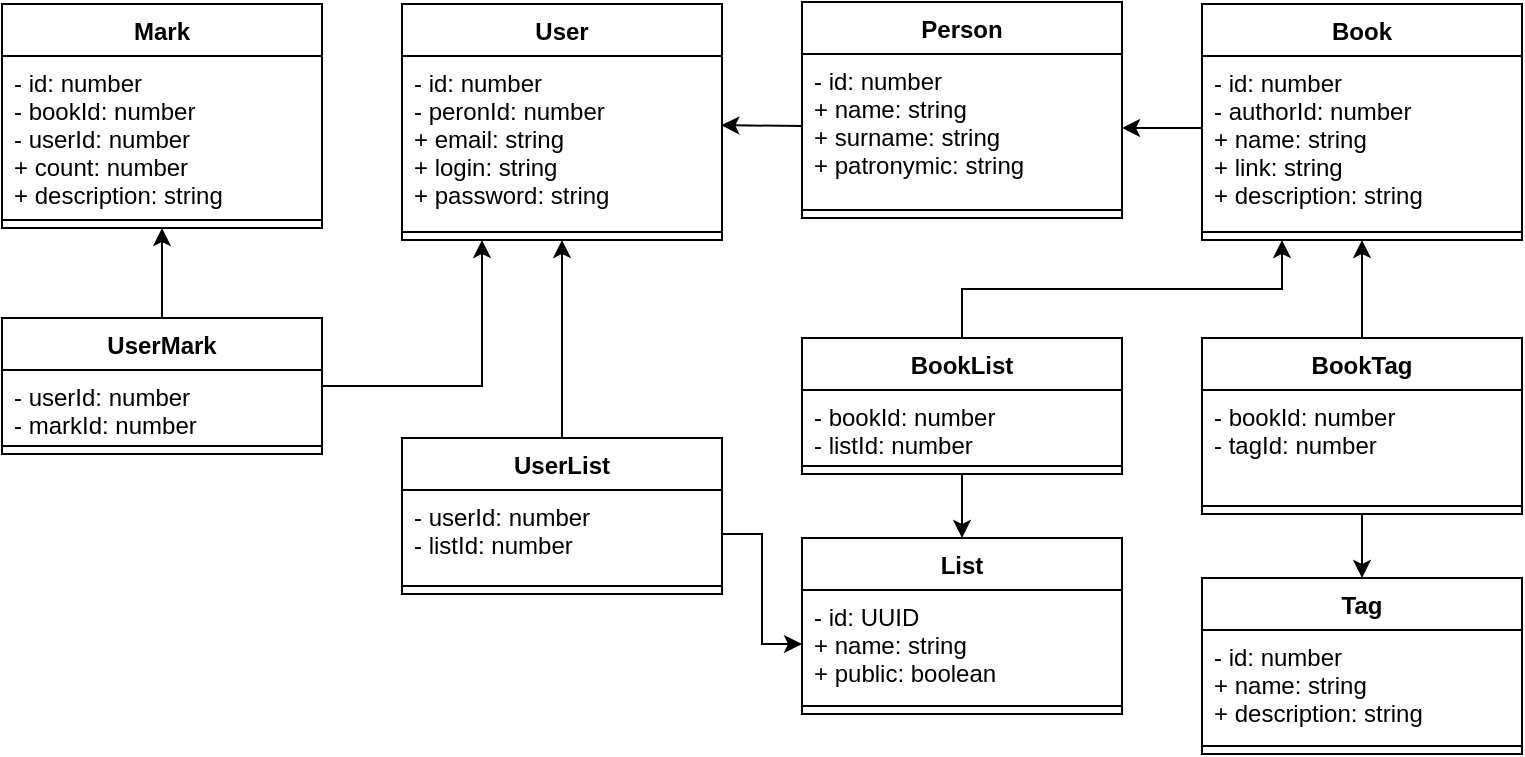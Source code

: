 <mxfile version="14.1.8" type="device"><diagram id="aSdYf6prPh5pmuAx1HA3" name="Страница 1"><mxGraphModel dx="1038" dy="607" grid="1" gridSize="10" guides="1" tooltips="1" connect="1" arrows="1" fold="1" page="1" pageScale="1" pageWidth="827" pageHeight="1169" math="0" shadow="0"><root><mxCell id="0"/><mxCell id="1" parent="0"/><mxCell id="lPi06wtWU1ARIutCt8VS-1" value="User" style="swimlane;fontStyle=1;align=center;verticalAlign=top;childLayout=stackLayout;horizontal=1;startSize=26;horizontalStack=0;resizeParent=1;resizeParentMax=0;resizeLast=0;collapsible=1;marginBottom=0;" parent="1" vertex="1"><mxGeometry x="240" y="43" width="160" height="118" as="geometry"/></mxCell><mxCell id="lPi06wtWU1ARIutCt8VS-2" value="- id: number&#10;- peronId: number&#10;+ email: string&#10;+ login: string&#10;+ password: string" style="text;strokeColor=none;fillColor=none;align=left;verticalAlign=top;spacingLeft=4;spacingRight=4;overflow=hidden;rotatable=0;points=[[0,0.5],[1,0.5]];portConstraint=eastwest;" parent="lPi06wtWU1ARIutCt8VS-1" vertex="1"><mxGeometry y="26" width="160" height="84" as="geometry"/></mxCell><mxCell id="lPi06wtWU1ARIutCt8VS-3" value="" style="line;strokeWidth=1;fillColor=none;align=left;verticalAlign=middle;spacingTop=-1;spacingLeft=3;spacingRight=3;rotatable=0;labelPosition=right;points=[];portConstraint=eastwest;" parent="lPi06wtWU1ARIutCt8VS-1" vertex="1"><mxGeometry y="110" width="160" height="8" as="geometry"/></mxCell><mxCell id="lPi06wtWU1ARIutCt8VS-5" value="Book" style="swimlane;fontStyle=1;align=center;verticalAlign=top;childLayout=stackLayout;horizontal=1;startSize=26;horizontalStack=0;resizeParent=1;resizeParentMax=0;resizeLast=0;collapsible=1;marginBottom=0;" parent="1" vertex="1"><mxGeometry x="640" y="43" width="160" height="118" as="geometry"/></mxCell><mxCell id="lPi06wtWU1ARIutCt8VS-6" value="- id: number&#10;- authorId: number&#10;+ name: string&#10;+ link: string&#10;+ description: string" style="text;strokeColor=none;fillColor=none;align=left;verticalAlign=top;spacingLeft=4;spacingRight=4;overflow=hidden;rotatable=0;points=[[0,0.5],[1,0.5]];portConstraint=eastwest;" parent="lPi06wtWU1ARIutCt8VS-5" vertex="1"><mxGeometry y="26" width="160" height="84" as="geometry"/></mxCell><mxCell id="lPi06wtWU1ARIutCt8VS-7" value="" style="line;strokeWidth=1;fillColor=none;align=left;verticalAlign=middle;spacingTop=-1;spacingLeft=3;spacingRight=3;rotatable=0;labelPosition=right;points=[];portConstraint=eastwest;" parent="lPi06wtWU1ARIutCt8VS-5" vertex="1"><mxGeometry y="110" width="160" height="8" as="geometry"/></mxCell><mxCell id="lPi06wtWU1ARIutCt8VS-9" value="Mark" style="swimlane;fontStyle=1;align=center;verticalAlign=top;childLayout=stackLayout;horizontal=1;startSize=26;horizontalStack=0;resizeParent=1;resizeParentMax=0;resizeLast=0;collapsible=1;marginBottom=0;" parent="1" vertex="1"><mxGeometry x="40" y="43" width="160" height="112" as="geometry"/></mxCell><mxCell id="lPi06wtWU1ARIutCt8VS-10" value="- id: number&#10;- bookId: number&#10;- userId: number&#10;+ count: number&#10;+ description: string" style="text;strokeColor=none;fillColor=none;align=left;verticalAlign=top;spacingLeft=4;spacingRight=4;overflow=hidden;rotatable=0;points=[[0,0.5],[1,0.5]];portConstraint=eastwest;" parent="lPi06wtWU1ARIutCt8VS-9" vertex="1"><mxGeometry y="26" width="160" height="78" as="geometry"/></mxCell><mxCell id="lPi06wtWU1ARIutCt8VS-11" value="" style="line;strokeWidth=1;fillColor=none;align=left;verticalAlign=middle;spacingTop=-1;spacingLeft=3;spacingRight=3;rotatable=0;labelPosition=right;points=[];portConstraint=eastwest;" parent="lPi06wtWU1ARIutCt8VS-9" vertex="1"><mxGeometry y="104" width="160" height="8" as="geometry"/></mxCell><mxCell id="lPi06wtWU1ARIutCt8VS-13" value="List" style="swimlane;fontStyle=1;align=center;verticalAlign=top;childLayout=stackLayout;horizontal=1;startSize=26;horizontalStack=0;resizeParent=1;resizeParentMax=0;resizeLast=0;collapsible=1;marginBottom=0;" parent="1" vertex="1"><mxGeometry x="440" y="310" width="160" height="88" as="geometry"/></mxCell><mxCell id="lPi06wtWU1ARIutCt8VS-14" value="- id: UUID&#10;+ name: string&#10;+ public: boolean" style="text;strokeColor=none;fillColor=none;align=left;verticalAlign=top;spacingLeft=4;spacingRight=4;overflow=hidden;rotatable=0;points=[[0,0.5],[1,0.5]];portConstraint=eastwest;" parent="lPi06wtWU1ARIutCt8VS-13" vertex="1"><mxGeometry y="26" width="160" height="54" as="geometry"/></mxCell><mxCell id="lPi06wtWU1ARIutCt8VS-15" value="" style="line;strokeWidth=1;fillColor=none;align=left;verticalAlign=middle;spacingTop=-1;spacingLeft=3;spacingRight=3;rotatable=0;labelPosition=right;points=[];portConstraint=eastwest;" parent="lPi06wtWU1ARIutCt8VS-13" vertex="1"><mxGeometry y="80" width="160" height="8" as="geometry"/></mxCell><mxCell id="lPi06wtWU1ARIutCt8VS-41" style="edgeStyle=orthogonalEdgeStyle;rounded=0;orthogonalLoop=1;jettySize=auto;html=1;exitX=0.5;exitY=0;exitDx=0;exitDy=0;entryX=0.5;entryY=1;entryDx=0;entryDy=0;" parent="1" source="lPi06wtWU1ARIutCt8VS-21" target="lPi06wtWU1ARIutCt8VS-1" edge="1"><mxGeometry relative="1" as="geometry"/></mxCell><mxCell id="lPi06wtWU1ARIutCt8VS-21" value="UserList" style="swimlane;fontStyle=1;align=center;verticalAlign=top;childLayout=stackLayout;horizontal=1;startSize=26;horizontalStack=0;resizeParent=1;resizeParentMax=0;resizeLast=0;collapsible=1;marginBottom=0;" parent="1" vertex="1"><mxGeometry x="240" y="260" width="160" height="78" as="geometry"/></mxCell><mxCell id="lPi06wtWU1ARIutCt8VS-22" value="- userId: number&#10;- listId: number" style="text;strokeColor=none;fillColor=none;align=left;verticalAlign=top;spacingLeft=4;spacingRight=4;overflow=hidden;rotatable=0;points=[[0,0.5],[1,0.5]];portConstraint=eastwest;" parent="lPi06wtWU1ARIutCt8VS-21" vertex="1"><mxGeometry y="26" width="160" height="44" as="geometry"/></mxCell><mxCell id="lPi06wtWU1ARIutCt8VS-23" value="" style="line;strokeWidth=1;fillColor=none;align=left;verticalAlign=middle;spacingTop=-1;spacingLeft=3;spacingRight=3;rotatable=0;labelPosition=right;points=[];portConstraint=eastwest;" parent="lPi06wtWU1ARIutCt8VS-21" vertex="1"><mxGeometry y="70" width="160" height="8" as="geometry"/></mxCell><mxCell id="lPi06wtWU1ARIutCt8VS-45" style="edgeStyle=orthogonalEdgeStyle;rounded=0;orthogonalLoop=1;jettySize=auto;html=1;entryX=0.5;entryY=0;entryDx=0;entryDy=0;exitX=0.5;exitY=1;exitDx=0;exitDy=0;" parent="1" source="lPi06wtWU1ARIutCt8VS-25" target="lPi06wtWU1ARIutCt8VS-13" edge="1"><mxGeometry relative="1" as="geometry"/></mxCell><mxCell id="lPi06wtWU1ARIutCt8VS-46" style="edgeStyle=orthogonalEdgeStyle;rounded=0;orthogonalLoop=1;jettySize=auto;html=1;exitX=0.5;exitY=0;exitDx=0;exitDy=0;entryX=0.25;entryY=1;entryDx=0;entryDy=0;" parent="1" source="lPi06wtWU1ARIutCt8VS-25" target="lPi06wtWU1ARIutCt8VS-5" edge="1"><mxGeometry relative="1" as="geometry"/></mxCell><mxCell id="lPi06wtWU1ARIutCt8VS-25" value="BookList" style="swimlane;fontStyle=1;align=center;verticalAlign=top;childLayout=stackLayout;horizontal=1;startSize=26;horizontalStack=0;resizeParent=1;resizeParentMax=0;resizeLast=0;collapsible=1;marginBottom=0;" parent="1" vertex="1"><mxGeometry x="440" y="210" width="160" height="68" as="geometry"/></mxCell><mxCell id="lPi06wtWU1ARIutCt8VS-26" value="- bookId: number&#10;- listId: number" style="text;strokeColor=none;fillColor=none;align=left;verticalAlign=top;spacingLeft=4;spacingRight=4;overflow=hidden;rotatable=0;points=[[0,0.5],[1,0.5]];portConstraint=eastwest;" parent="lPi06wtWU1ARIutCt8VS-25" vertex="1"><mxGeometry y="26" width="160" height="34" as="geometry"/></mxCell><mxCell id="lPi06wtWU1ARIutCt8VS-27" value="" style="line;strokeWidth=1;fillColor=none;align=left;verticalAlign=middle;spacingTop=-1;spacingLeft=3;spacingRight=3;rotatable=0;labelPosition=right;points=[];portConstraint=eastwest;" parent="lPi06wtWU1ARIutCt8VS-25" vertex="1"><mxGeometry y="60" width="160" height="8" as="geometry"/></mxCell><mxCell id="lPi06wtWU1ARIutCt8VS-29" value="UserMark" style="swimlane;fontStyle=1;align=center;verticalAlign=top;childLayout=stackLayout;horizontal=1;startSize=26;horizontalStack=0;resizeParent=1;resizeParentMax=0;resizeLast=0;collapsible=1;marginBottom=0;" parent="1" vertex="1"><mxGeometry x="40" y="200" width="160" height="68" as="geometry"/></mxCell><mxCell id="lPi06wtWU1ARIutCt8VS-30" value="- userId: number&#10;- markId: number" style="text;strokeColor=none;fillColor=none;align=left;verticalAlign=top;spacingLeft=4;spacingRight=4;overflow=hidden;rotatable=0;points=[[0,0.5],[1,0.5]];portConstraint=eastwest;" parent="lPi06wtWU1ARIutCt8VS-29" vertex="1"><mxGeometry y="26" width="160" height="34" as="geometry"/></mxCell><mxCell id="lPi06wtWU1ARIutCt8VS-31" value="" style="line;strokeWidth=1;fillColor=none;align=left;verticalAlign=middle;spacingTop=-1;spacingLeft=3;spacingRight=3;rotatable=0;labelPosition=right;points=[];portConstraint=eastwest;" parent="lPi06wtWU1ARIutCt8VS-29" vertex="1"><mxGeometry y="60" width="160" height="8" as="geometry"/></mxCell><mxCell id="lPi06wtWU1ARIutCt8VS-40" style="edgeStyle=orthogonalEdgeStyle;rounded=0;orthogonalLoop=1;jettySize=auto;html=1;entryX=0.25;entryY=1;entryDx=0;entryDy=0;" parent="1" source="lPi06wtWU1ARIutCt8VS-29" target="lPi06wtWU1ARIutCt8VS-1" edge="1"><mxGeometry relative="1" as="geometry"><mxPoint x="260" y="273" as="sourcePoint"/></mxGeometry></mxCell><mxCell id="lPi06wtWU1ARIutCt8VS-43" style="edgeStyle=orthogonalEdgeStyle;rounded=0;orthogonalLoop=1;jettySize=auto;html=1;exitX=0.5;exitY=0;exitDx=0;exitDy=0;entryX=0.5;entryY=1;entryDx=0;entryDy=0;" parent="1" source="lPi06wtWU1ARIutCt8VS-29" target="lPi06wtWU1ARIutCt8VS-9" edge="1"><mxGeometry relative="1" as="geometry"/></mxCell><mxCell id="lPi06wtWU1ARIutCt8VS-44" style="edgeStyle=orthogonalEdgeStyle;rounded=0;orthogonalLoop=1;jettySize=auto;html=1;exitX=1;exitY=0.5;exitDx=0;exitDy=0;entryX=0;entryY=0.5;entryDx=0;entryDy=0;" parent="1" source="lPi06wtWU1ARIutCt8VS-22" target="lPi06wtWU1ARIutCt8VS-14" edge="1"><mxGeometry relative="1" as="geometry"/></mxCell><mxCell id="D7wnXjcaNDBVrLnJhc5z-1" value="Person" style="swimlane;fontStyle=1;align=center;verticalAlign=top;childLayout=stackLayout;horizontal=1;startSize=26;horizontalStack=0;resizeParent=1;resizeParentMax=0;resizeLast=0;collapsible=1;marginBottom=0;" vertex="1" parent="1"><mxGeometry x="440" y="42" width="160" height="108" as="geometry"/></mxCell><mxCell id="D7wnXjcaNDBVrLnJhc5z-2" value="- id: number&#10;+ name: string&#10;+ surname: string&#10;+ patronymic: string&#10;" style="text;strokeColor=none;fillColor=none;align=left;verticalAlign=top;spacingLeft=4;spacingRight=4;overflow=hidden;rotatable=0;points=[[0,0.5],[1,0.5]];portConstraint=eastwest;" vertex="1" parent="D7wnXjcaNDBVrLnJhc5z-1"><mxGeometry y="26" width="160" height="74" as="geometry"/></mxCell><mxCell id="D7wnXjcaNDBVrLnJhc5z-3" value="" style="line;strokeWidth=1;fillColor=none;align=left;verticalAlign=middle;spacingTop=-1;spacingLeft=3;spacingRight=3;rotatable=0;labelPosition=right;points=[];portConstraint=eastwest;" vertex="1" parent="D7wnXjcaNDBVrLnJhc5z-1"><mxGeometry y="100" width="160" height="8" as="geometry"/></mxCell><mxCell id="D7wnXjcaNDBVrLnJhc5z-4" value="" style="endArrow=classic;html=1;entryX=0.998;entryY=0.412;entryDx=0;entryDy=0;entryPerimeter=0;" edge="1" parent="1" target="lPi06wtWU1ARIutCt8VS-2"><mxGeometry width="50" height="50" relative="1" as="geometry"><mxPoint x="440" y="104" as="sourcePoint"/><mxPoint x="440" y="210" as="targetPoint"/></mxGeometry></mxCell><mxCell id="D7wnXjcaNDBVrLnJhc5z-5" value="Tag" style="swimlane;fontStyle=1;align=center;verticalAlign=top;childLayout=stackLayout;horizontal=1;startSize=26;horizontalStack=0;resizeParent=1;resizeParentMax=0;resizeLast=0;collapsible=1;marginBottom=0;" vertex="1" parent="1"><mxGeometry x="640" y="330" width="160" height="88" as="geometry"/></mxCell><mxCell id="D7wnXjcaNDBVrLnJhc5z-6" value="- id: number&#10;+ name: string&#10;+ description: string" style="text;strokeColor=none;fillColor=none;align=left;verticalAlign=top;spacingLeft=4;spacingRight=4;overflow=hidden;rotatable=0;points=[[0,0.5],[1,0.5]];portConstraint=eastwest;" vertex="1" parent="D7wnXjcaNDBVrLnJhc5z-5"><mxGeometry y="26" width="160" height="54" as="geometry"/></mxCell><mxCell id="D7wnXjcaNDBVrLnJhc5z-7" value="" style="line;strokeWidth=1;fillColor=none;align=left;verticalAlign=middle;spacingTop=-1;spacingLeft=3;spacingRight=3;rotatable=0;labelPosition=right;points=[];portConstraint=eastwest;" vertex="1" parent="D7wnXjcaNDBVrLnJhc5z-5"><mxGeometry y="80" width="160" height="8" as="geometry"/></mxCell><mxCell id="D7wnXjcaNDBVrLnJhc5z-8" value="BookTag" style="swimlane;fontStyle=1;align=center;verticalAlign=top;childLayout=stackLayout;horizontal=1;startSize=26;horizontalStack=0;resizeParent=1;resizeParentMax=0;resizeLast=0;collapsible=1;marginBottom=0;" vertex="1" parent="1"><mxGeometry x="640" y="210" width="160" height="88" as="geometry"/></mxCell><mxCell id="D7wnXjcaNDBVrLnJhc5z-9" value="- bookId: number&#10;- tagId: number" style="text;strokeColor=none;fillColor=none;align=left;verticalAlign=top;spacingLeft=4;spacingRight=4;overflow=hidden;rotatable=0;points=[[0,0.5],[1,0.5]];portConstraint=eastwest;" vertex="1" parent="D7wnXjcaNDBVrLnJhc5z-8"><mxGeometry y="26" width="160" height="54" as="geometry"/></mxCell><mxCell id="D7wnXjcaNDBVrLnJhc5z-10" value="" style="line;strokeWidth=1;fillColor=none;align=left;verticalAlign=middle;spacingTop=-1;spacingLeft=3;spacingRight=3;rotatable=0;labelPosition=right;points=[];portConstraint=eastwest;" vertex="1" parent="D7wnXjcaNDBVrLnJhc5z-8"><mxGeometry y="80" width="160" height="8" as="geometry"/></mxCell><mxCell id="D7wnXjcaNDBVrLnJhc5z-13" value="" style="endArrow=classic;html=1;entryX=0.5;entryY=1;entryDx=0;entryDy=0;exitX=0.5;exitY=0;exitDx=0;exitDy=0;" edge="1" parent="1" source="D7wnXjcaNDBVrLnJhc5z-8" target="lPi06wtWU1ARIutCt8VS-5"><mxGeometry width="50" height="50" relative="1" as="geometry"><mxPoint x="520" y="260" as="sourcePoint"/><mxPoint x="570" y="210" as="targetPoint"/></mxGeometry></mxCell><mxCell id="D7wnXjcaNDBVrLnJhc5z-14" value="" style="endArrow=classic;html=1;entryX=0.5;entryY=0;entryDx=0;entryDy=0;exitX=0.5;exitY=1;exitDx=0;exitDy=0;" edge="1" parent="1" source="D7wnXjcaNDBVrLnJhc5z-8" target="D7wnXjcaNDBVrLnJhc5z-5"><mxGeometry width="50" height="50" relative="1" as="geometry"><mxPoint x="520" y="260" as="sourcePoint"/><mxPoint x="570" y="210" as="targetPoint"/></mxGeometry></mxCell><mxCell id="D7wnXjcaNDBVrLnJhc5z-15" value="" style="endArrow=classic;html=1;entryX=1;entryY=0.5;entryDx=0;entryDy=0;exitX=0;exitY=0.429;exitDx=0;exitDy=0;exitPerimeter=0;" edge="1" parent="1" source="lPi06wtWU1ARIutCt8VS-6" target="D7wnXjcaNDBVrLnJhc5z-2"><mxGeometry width="50" height="50" relative="1" as="geometry"><mxPoint x="520" y="260" as="sourcePoint"/><mxPoint x="570" y="210" as="targetPoint"/></mxGeometry></mxCell></root></mxGraphModel></diagram></mxfile>